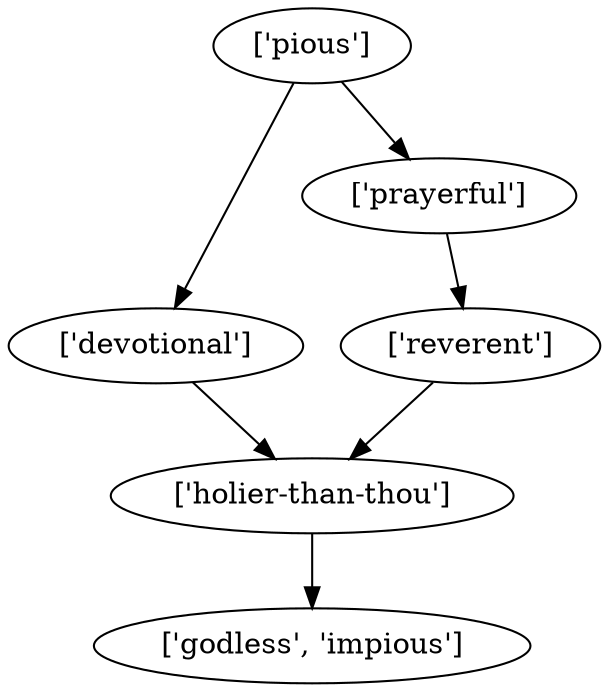 strict digraph  {
	"['devotional']" -> "['holier-than-thou']";
	"['holier-than-thou']" -> "['godless', 'impious']";
	"['pious']" -> "['devotional']";
	"['pious']" -> "['prayerful']";
	"['prayerful']" -> "['reverent']";
	"['reverent']" -> "['holier-than-thou']";
}
